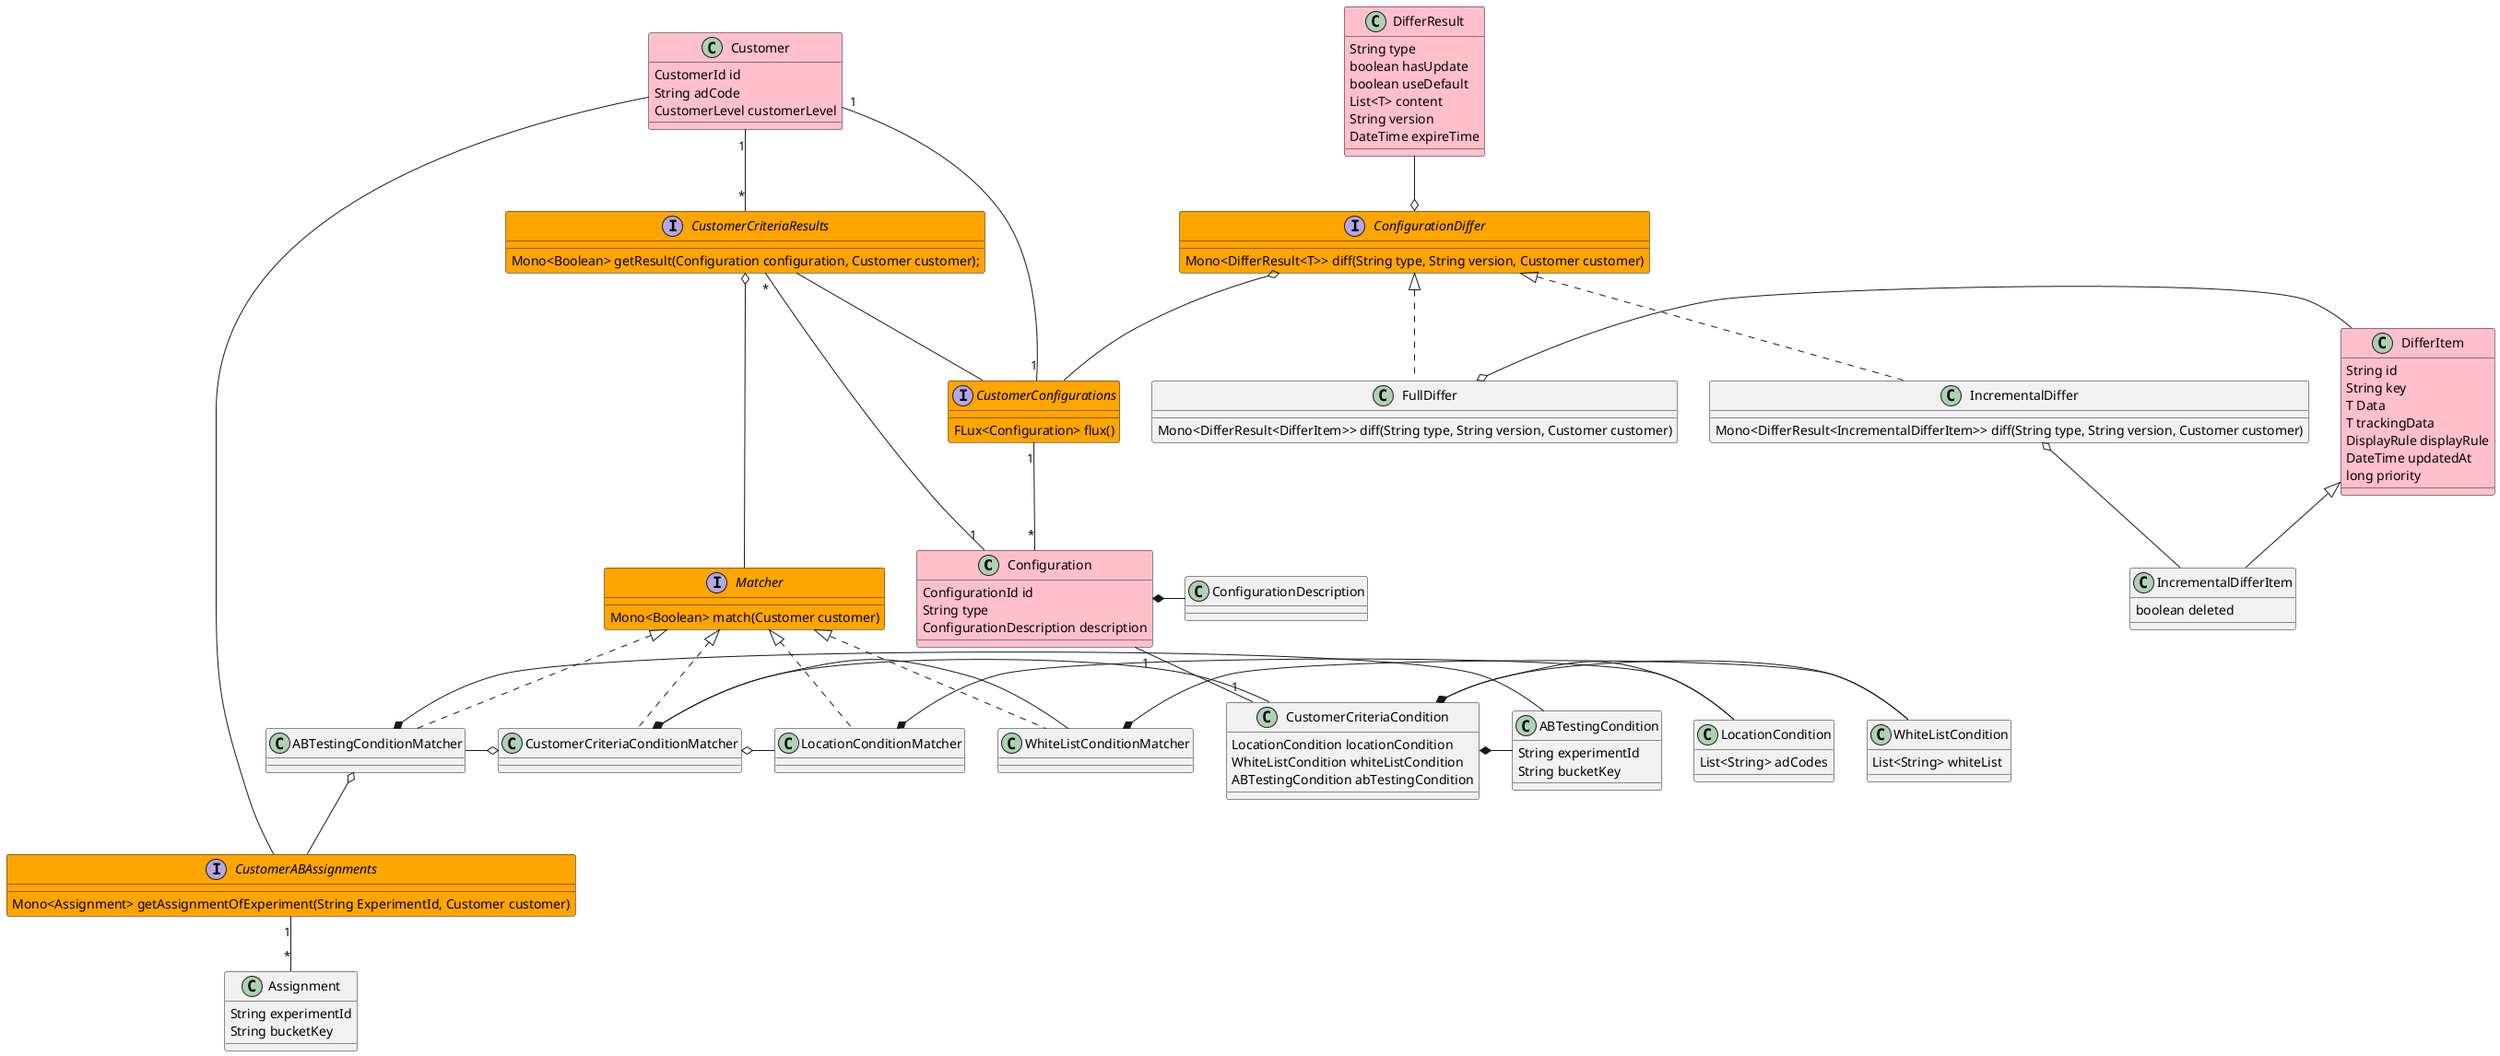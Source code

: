 @startuml
'https://plantuml.com/class-diagram


class Configuration #pink {
    ConfigurationId id
    String type
    ConfigurationDescription description
}

class Customer #pink {
    CustomerId id
    String adCode
    CustomerLevel customerLevel
}



class CustomerCriteriaCondition {
    LocationCondition locationCondition
    WhiteListCondition whiteListCondition
    ABTestingCondition abTestingCondition
}



class WhiteListCondition {
    List<String> whiteList
}

class LocationCondition {
    List<String> adCodes
}

class ABTestingCondition {
    String experimentId
    String bucketKey
}

class CustomerCriteriaConditionMatcher implements Matcher {
}

class WhiteListConditionMatcher implements Matcher {
}

class LocationConditionMatcher  implements Matcher {
}

class ABTestingConditionMatcher  implements Matcher {
}



interface CustomerABAssignments #orange{
    Mono<Assignment> getAssignmentOfExperiment(String ExperimentId, Customer customer)
}

class Assignment {
    String experimentId
    String bucketKey
}

interface CustomerConfigurations #orange{
    FLux<Configuration> flux()
}

interface CustomerCriteriaResults #orange{
    Mono<Boolean> getResult(Configuration configuration, Customer customer);
}

interface Matcher #orange{
    Mono<Boolean> match(Customer customer)
}

Configuration "1" -- "*" CustomerCriteriaResults

Customer "1" -- "*" CustomerCriteriaResults

CustomerCriteriaCondition *- WhiteListCondition
CustomerCriteriaCondition *- LocationCondition
CustomerCriteriaCondition *- ABTestingCondition

Customer  -- CustomerABAssignments
CustomerABAssignments "1" -- "*" Assignment
ABTestingConditionMatcher o-D- CustomerABAssignments

CustomerCriteriaResults -- CustomerConfigurations

CustomerCriteriaResults o- Matcher

Customer  "1" -- "1" CustomerConfigurations
CustomerConfigurations "1" -- "*" Configuration

CustomerCriteriaConditionMatcher *- CustomerCriteriaCondition
CustomerCriteriaConditionMatcher o- WhiteListConditionMatcher
CustomerCriteriaConditionMatcher o- ABTestingConditionMatcher
CustomerCriteriaConditionMatcher o- LocationConditionMatcher
WhiteListConditionMatcher *- WhiteListCondition
ABTestingConditionMatcher *- ABTestingCondition
LocationConditionMatcher *- LocationCondition

Configuration *- ConfigurationDescription
Configuration "1" -- "1" CustomerCriteriaCondition

interface ConfigurationDiffer #orange{
   Mono<DifferResult<T>> diff(String type, String version, Customer customer)
}


class DifferResult #pink{
    String type
    boolean hasUpdate
    boolean useDefault
    List<T> content
    String version
    DateTime expireTime
}

class DifferItem #pink{
    String id
    String key
    T Data
    T trackingData
    DisplayRule displayRule
    DateTime updatedAt
    long priority
}

class IncrementalDifferItem extends DifferItem{
    boolean deleted
}

class FullDiffer implements ConfigurationDiffer {
    Mono<DifferResult<DifferItem>> diff(String type, String version, Customer customer)
}

class IncrementalDiffer implements ConfigurationDiffer {
    Mono<DifferResult<IncrementalDifferItem>> diff(String type, String version, Customer customer)
}

 DifferResult --o ConfigurationDiffer

ConfigurationDiffer o-- CustomerConfigurations

FullDiffer o- DifferItem

IncrementalDiffer o- IncrementalDifferItem

@enduml
